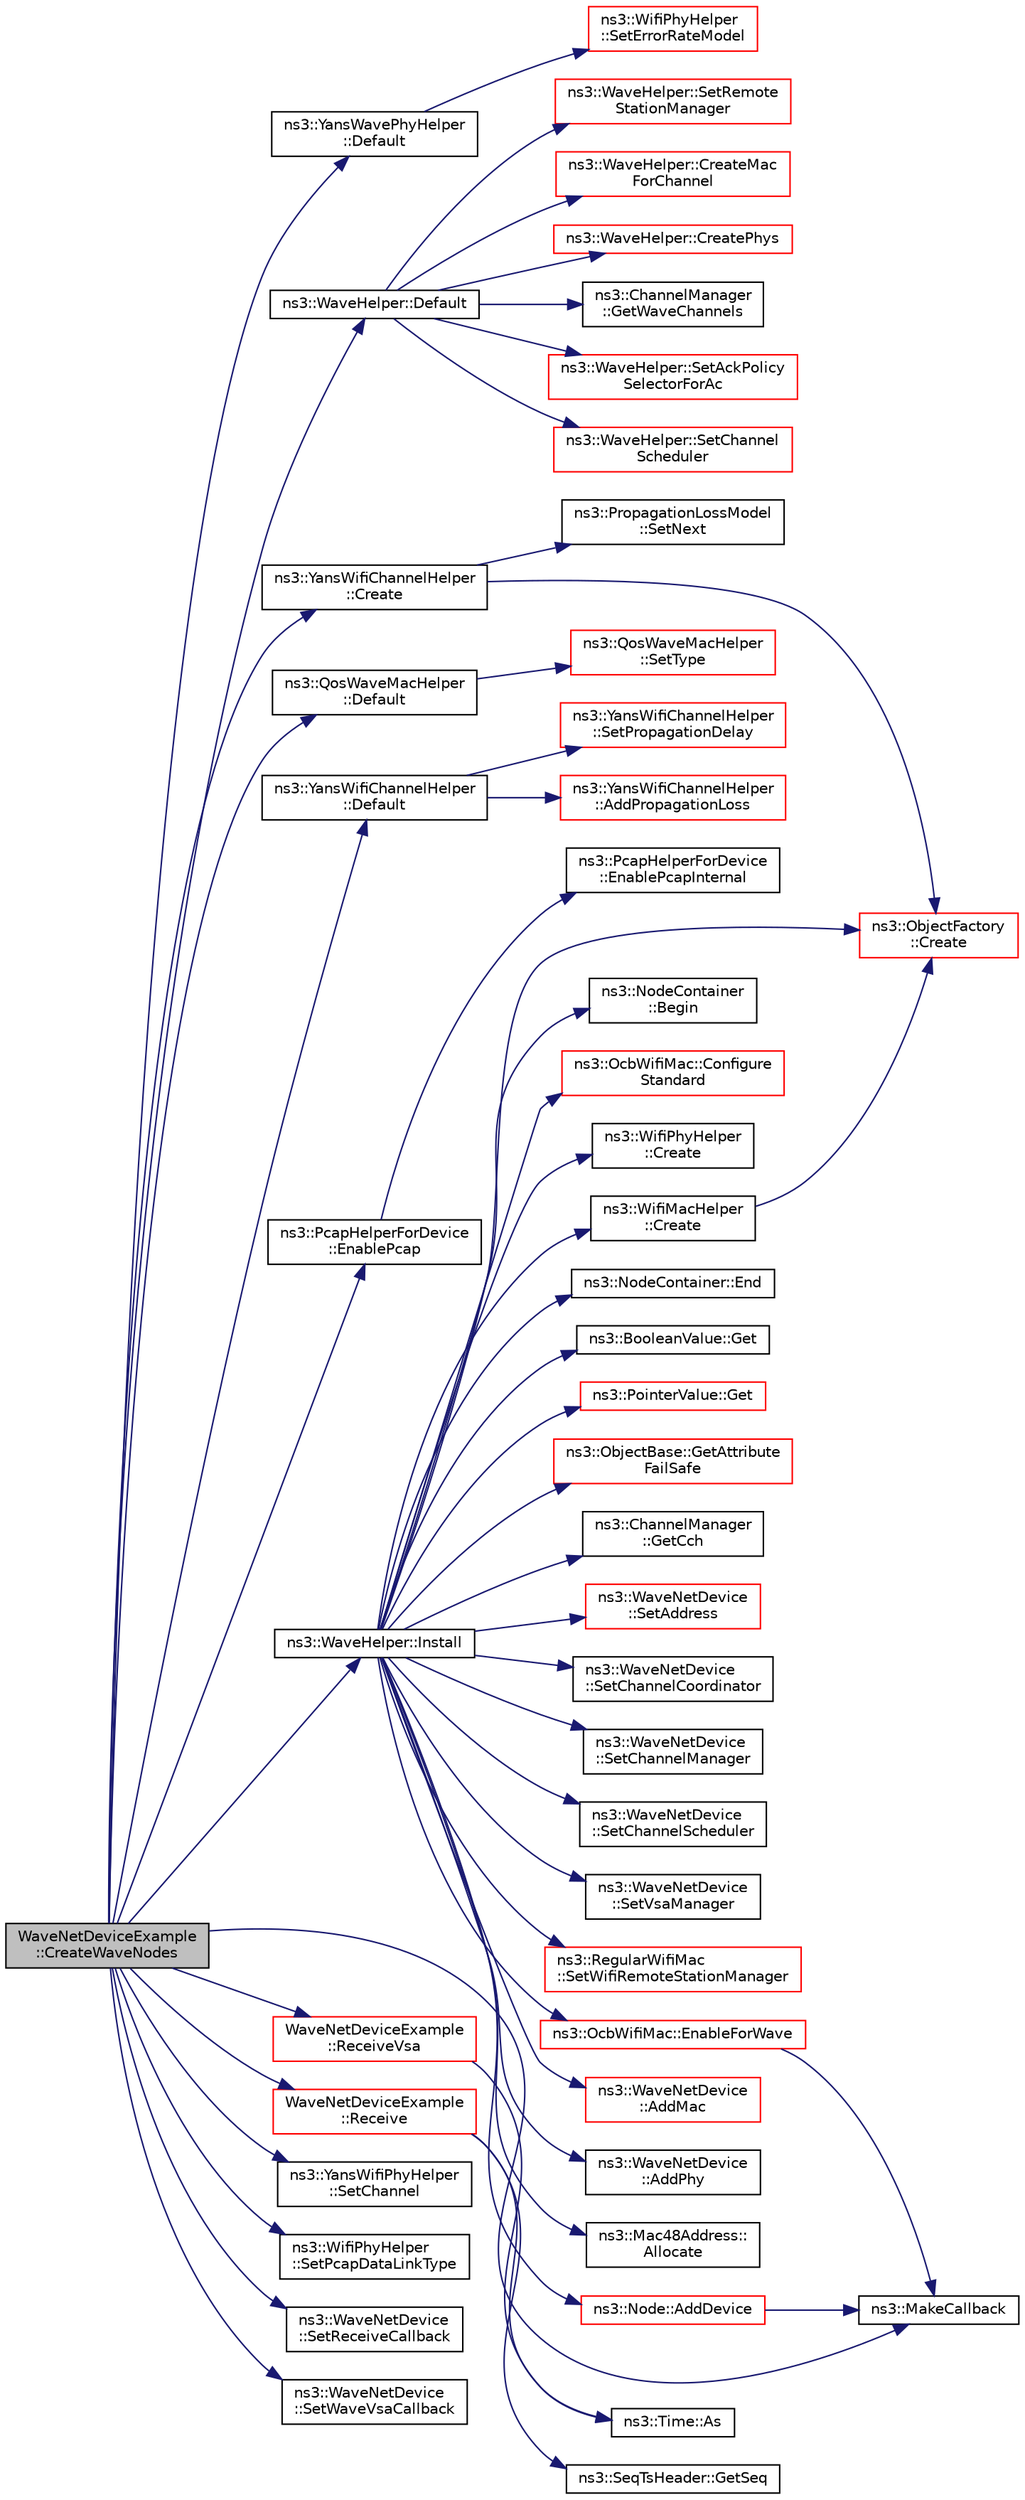 digraph "WaveNetDeviceExample::CreateWaveNodes"
{
 // LATEX_PDF_SIZE
  edge [fontname="Helvetica",fontsize="10",labelfontname="Helvetica",labelfontsize="10"];
  node [fontname="Helvetica",fontsize="10",shape=record];
  rankdir="LR";
  Node1 [label="WaveNetDeviceExample\l::CreateWaveNodes",height=0.2,width=0.4,color="black", fillcolor="grey75", style="filled", fontcolor="black",tooltip="Create WAVE nodes function."];
  Node1 -> Node2 [color="midnightblue",fontsize="10",style="solid",fontname="Helvetica"];
  Node2 [label="ns3::YansWifiChannelHelper\l::Create",height=0.2,width=0.4,color="black", fillcolor="white", style="filled",URL="$classns3_1_1_yans_wifi_channel_helper.html#a6bb01082fd42806a6b95e6684a4344d4",tooltip=" "];
  Node2 -> Node3 [color="midnightblue",fontsize="10",style="solid",fontname="Helvetica"];
  Node3 [label="ns3::ObjectFactory\l::Create",height=0.2,width=0.4,color="red", fillcolor="white", style="filled",URL="$classns3_1_1_object_factory.html#a52eda277f4aaab54266134ba48102ad7",tooltip="Create an Object instance of the configured TypeId."];
  Node2 -> Node33 [color="midnightblue",fontsize="10",style="solid",fontname="Helvetica"];
  Node33 [label="ns3::PropagationLossModel\l::SetNext",height=0.2,width=0.4,color="black", fillcolor="white", style="filled",URL="$classns3_1_1_propagation_loss_model.html#ac6d627f2eb09daa057de080615ac1013",tooltip="Enables a chain of loss models to act on the signal."];
  Node1 -> Node34 [color="midnightblue",fontsize="10",style="solid",fontname="Helvetica"];
  Node34 [label="ns3::YansWavePhyHelper\l::Default",height=0.2,width=0.4,color="black", fillcolor="white", style="filled",URL="$classns3_1_1_yans_wave_phy_helper.html#a485a05f89d1f42783b96e99072b3aec3",tooltip="Create a phy helper in a default working state."];
  Node34 -> Node35 [color="midnightblue",fontsize="10",style="solid",fontname="Helvetica"];
  Node35 [label="ns3::WifiPhyHelper\l::SetErrorRateModel",height=0.2,width=0.4,color="red", fillcolor="white", style="filled",URL="$classns3_1_1_wifi_phy_helper.html#a219d3ae5881842aa42ea341b985ce114",tooltip=" "];
  Node1 -> Node43 [color="midnightblue",fontsize="10",style="solid",fontname="Helvetica"];
  Node43 [label="ns3::WaveHelper::Default",height=0.2,width=0.4,color="black", fillcolor="white", style="filled",URL="$classns3_1_1_wave_helper.html#aa3b90ecb4657cdeaf77e67532dd2e690",tooltip=" "];
  Node43 -> Node44 [color="midnightblue",fontsize="10",style="solid",fontname="Helvetica"];
  Node44 [label="ns3::WaveHelper::CreateMac\lForChannel",height=0.2,width=0.4,color="red", fillcolor="white", style="filled",URL="$classns3_1_1_wave_helper.html#a5b8cefd9b90d0568e310423c80d7bb12",tooltip=" "];
  Node43 -> Node46 [color="midnightblue",fontsize="10",style="solid",fontname="Helvetica"];
  Node46 [label="ns3::WaveHelper::CreatePhys",height=0.2,width=0.4,color="red", fillcolor="white", style="filled",URL="$classns3_1_1_wave_helper.html#ade3e11bb39ee3530c48aabff5a4e352c",tooltip=" "];
  Node43 -> Node48 [color="midnightblue",fontsize="10",style="solid",fontname="Helvetica"];
  Node48 [label="ns3::ChannelManager\l::GetWaveChannels",height=0.2,width=0.4,color="black", fillcolor="white", style="filled",URL="$classns3_1_1_channel_manager.html#a4b4ce965b76235f8dc9fba47357908c3",tooltip=" "];
  Node43 -> Node49 [color="midnightblue",fontsize="10",style="solid",fontname="Helvetica"];
  Node49 [label="ns3::WaveHelper::SetAckPolicy\lSelectorForAc",height=0.2,width=0.4,color="red", fillcolor="white", style="filled",URL="$classns3_1_1_wave_helper.html#aac4c70b4cf9640a005f0cb92807c5600",tooltip=" "];
  Node43 -> Node50 [color="midnightblue",fontsize="10",style="solid",fontname="Helvetica"];
  Node50 [label="ns3::WaveHelper::SetChannel\lScheduler",height=0.2,width=0.4,color="red", fillcolor="white", style="filled",URL="$classns3_1_1_wave_helper.html#ae5a3a17be003de6ba1e7e436da6478c6",tooltip=" "];
  Node43 -> Node51 [color="midnightblue",fontsize="10",style="solid",fontname="Helvetica"];
  Node51 [label="ns3::WaveHelper::SetRemote\lStationManager",height=0.2,width=0.4,color="red", fillcolor="white", style="filled",URL="$classns3_1_1_wave_helper.html#adab4d73cf2f36e24d9861f9aef1ffe01",tooltip=" "];
  Node1 -> Node52 [color="midnightblue",fontsize="10",style="solid",fontname="Helvetica"];
  Node52 [label="ns3::QosWaveMacHelper\l::Default",height=0.2,width=0.4,color="black", fillcolor="white", style="filled",URL="$classns3_1_1_qos_wave_mac_helper.html#a12973824f14c56cc9109149c825b89f5",tooltip="Create a mac helper in a default working state."];
  Node52 -> Node53 [color="midnightblue",fontsize="10",style="solid",fontname="Helvetica"];
  Node53 [label="ns3::QosWaveMacHelper\l::SetType",height=0.2,width=0.4,color="red", fillcolor="white", style="filled",URL="$classns3_1_1_qos_wave_mac_helper.html#a010cf72e8f30cf32eb995b398e44de47",tooltip=" "];
  Node1 -> Node55 [color="midnightblue",fontsize="10",style="solid",fontname="Helvetica"];
  Node55 [label="ns3::YansWifiChannelHelper\l::Default",height=0.2,width=0.4,color="black", fillcolor="white", style="filled",URL="$classns3_1_1_yans_wifi_channel_helper.html#a9a7fb65955fd9eb046600b89292e8062",tooltip="Create a channel helper in a default working state."];
  Node55 -> Node56 [color="midnightblue",fontsize="10",style="solid",fontname="Helvetica"];
  Node56 [label="ns3::YansWifiChannelHelper\l::AddPropagationLoss",height=0.2,width=0.4,color="red", fillcolor="white", style="filled",URL="$classns3_1_1_yans_wifi_channel_helper.html#a71c64d54e148b43698c65736e1c77156",tooltip=" "];
  Node55 -> Node57 [color="midnightblue",fontsize="10",style="solid",fontname="Helvetica"];
  Node57 [label="ns3::YansWifiChannelHelper\l::SetPropagationDelay",height=0.2,width=0.4,color="red", fillcolor="white", style="filled",URL="$classns3_1_1_yans_wifi_channel_helper.html#a6b452ba53ccaee6ca000cc72ed9ea0fa",tooltip=" "];
  Node1 -> Node58 [color="midnightblue",fontsize="10",style="solid",fontname="Helvetica"];
  Node58 [label="ns3::PcapHelperForDevice\l::EnablePcap",height=0.2,width=0.4,color="black", fillcolor="white", style="filled",URL="$classns3_1_1_pcap_helper_for_device.html#a74866def9a881aa9d5c5be1225a26722",tooltip="Enable pcap output the indicated net device."];
  Node58 -> Node59 [color="midnightblue",fontsize="10",style="solid",fontname="Helvetica"];
  Node59 [label="ns3::PcapHelperForDevice\l::EnablePcapInternal",height=0.2,width=0.4,color="black", fillcolor="white", style="filled",URL="$classns3_1_1_pcap_helper_for_device.html#aae5c1fa77e45af342b1e3f70bf604e0f",tooltip="Enable pcap output the indicated net device."];
  Node1 -> Node60 [color="midnightblue",fontsize="10",style="solid",fontname="Helvetica"];
  Node60 [label="ns3::WaveHelper::Install",height=0.2,width=0.4,color="black", fillcolor="white", style="filled",URL="$classns3_1_1_wave_helper.html#a31155675aae4cc3ca5320664f15a967d",tooltip=" "];
  Node60 -> Node61 [color="midnightblue",fontsize="10",style="solid",fontname="Helvetica"];
  Node61 [label="ns3::Node::AddDevice",height=0.2,width=0.4,color="red", fillcolor="white", style="filled",URL="$classns3_1_1_node.html#a42ff83ee1d5d1649c770d3f5b62375de",tooltip="Associate a NetDevice to this node."];
  Node61 -> Node65 [color="midnightblue",fontsize="10",style="solid",fontname="Helvetica"];
  Node65 [label="ns3::MakeCallback",height=0.2,width=0.4,color="black", fillcolor="white", style="filled",URL="$namespacens3.html#af1dde3c04374147fca0cfe3b0766d664",tooltip="Build Callbacks for class method members which take varying numbers of arguments and potentially retu..."];
  Node60 -> Node98 [color="midnightblue",fontsize="10",style="solid",fontname="Helvetica"];
  Node98 [label="ns3::WaveNetDevice\l::AddMac",height=0.2,width=0.4,color="red", fillcolor="white", style="filled",URL="$classns3_1_1_wave_net_device.html#a1c2c9c7feb2a647396934f2b538afd1b",tooltip=" "];
  Node60 -> Node99 [color="midnightblue",fontsize="10",style="solid",fontname="Helvetica"];
  Node99 [label="ns3::WaveNetDevice\l::AddPhy",height=0.2,width=0.4,color="black", fillcolor="white", style="filled",URL="$classns3_1_1_wave_net_device.html#a067a76c0ee75baca3d269038645780da",tooltip=" "];
  Node60 -> Node100 [color="midnightblue",fontsize="10",style="solid",fontname="Helvetica"];
  Node100 [label="ns3::Mac48Address::\lAllocate",height=0.2,width=0.4,color="black", fillcolor="white", style="filled",URL="$classns3_1_1_mac48_address.html#a203b53c035649c0d4881fa1115aa2cdb",tooltip="Allocate a new Mac48Address."];
  Node60 -> Node101 [color="midnightblue",fontsize="10",style="solid",fontname="Helvetica"];
  Node101 [label="ns3::NodeContainer\l::Begin",height=0.2,width=0.4,color="black", fillcolor="white", style="filled",URL="$classns3_1_1_node_container.html#a2bfe1f50688c96e0888b1907e1e2f324",tooltip="Get an iterator which refers to the first Node in the container."];
  Node60 -> Node102 [color="midnightblue",fontsize="10",style="solid",fontname="Helvetica"];
  Node102 [label="ns3::OcbWifiMac::Configure\lStandard",height=0.2,width=0.4,color="red", fillcolor="white", style="filled",URL="$classns3_1_1_ocb_wifi_mac.html#af21336a3b77cc623fdc2b5b703b63dab",tooltip=" "];
  Node60 -> Node114 [color="midnightblue",fontsize="10",style="solid",fontname="Helvetica"];
  Node114 [label="ns3::WifiMacHelper\l::Create",height=0.2,width=0.4,color="black", fillcolor="white", style="filled",URL="$classns3_1_1_wifi_mac_helper.html#a66354d7a3bdbaf1c785a32647dabc1f2",tooltip=" "];
  Node114 -> Node3 [color="midnightblue",fontsize="10",style="solid",fontname="Helvetica"];
  Node60 -> Node115 [color="midnightblue",fontsize="10",style="solid",fontname="Helvetica"];
  Node115 [label="ns3::WifiPhyHelper\l::Create",height=0.2,width=0.4,color="black", fillcolor="white", style="filled",URL="$classns3_1_1_wifi_phy_helper.html#a0f7f4ce41ebe74cbba4f89bc9a9fec8e",tooltip=" "];
  Node60 -> Node3 [color="midnightblue",fontsize="10",style="solid",fontname="Helvetica"];
  Node60 -> Node116 [color="midnightblue",fontsize="10",style="solid",fontname="Helvetica"];
  Node116 [label="ns3::OcbWifiMac::EnableForWave",height=0.2,width=0.4,color="red", fillcolor="white", style="filled",URL="$classns3_1_1_ocb_wifi_mac.html#a7da6015f1bb04ffbb0974f9c94ccf988",tooltip=" "];
  Node116 -> Node65 [color="midnightblue",fontsize="10",style="solid",fontname="Helvetica"];
  Node60 -> Node192 [color="midnightblue",fontsize="10",style="solid",fontname="Helvetica"];
  Node192 [label="ns3::NodeContainer::End",height=0.2,width=0.4,color="black", fillcolor="white", style="filled",URL="$classns3_1_1_node_container.html#a4904853b5d3e86f622a2ef8b4e959e08",tooltip="Get an iterator which indicates past-the-last Node in the container."];
  Node60 -> Node193 [color="midnightblue",fontsize="10",style="solid",fontname="Helvetica"];
  Node193 [label="ns3::BooleanValue::Get",height=0.2,width=0.4,color="black", fillcolor="white", style="filled",URL="$classns3_1_1_boolean_value.html#a9a4461490f9b71d99b07bb73993f0f00",tooltip=" "];
  Node60 -> Node194 [color="midnightblue",fontsize="10",style="solid",fontname="Helvetica"];
  Node194 [label="ns3::PointerValue::Get",height=0.2,width=0.4,color="red", fillcolor="white", style="filled",URL="$classns3_1_1_pointer_value.html#a13334c3a4ada0f439bdad5190a0994c7",tooltip=" "];
  Node60 -> Node195 [color="midnightblue",fontsize="10",style="solid",fontname="Helvetica"];
  Node195 [label="ns3::ObjectBase::GetAttribute\lFailSafe",height=0.2,width=0.4,color="red", fillcolor="white", style="filled",URL="$classns3_1_1_object_base.html#a79b981cfd59c1fa1ae62854b975f0a06",tooltip="Get the value of an attribute without raising erros."];
  Node60 -> Node196 [color="midnightblue",fontsize="10",style="solid",fontname="Helvetica"];
  Node196 [label="ns3::ChannelManager\l::GetCch",height=0.2,width=0.4,color="black", fillcolor="white", style="filled",URL="$classns3_1_1_channel_manager.html#adbf5775f7d647b14c14fdcdbb00f67d0",tooltip=" "];
  Node60 -> Node197 [color="midnightblue",fontsize="10",style="solid",fontname="Helvetica"];
  Node197 [label="ns3::WaveNetDevice\l::SetAddress",height=0.2,width=0.4,color="red", fillcolor="white", style="filled",URL="$classns3_1_1_wave_net_device.html#af398bddb4768c86bdd1cb37ca1963eca",tooltip="Set the address of this interface."];
  Node60 -> Node201 [color="midnightblue",fontsize="10",style="solid",fontname="Helvetica"];
  Node201 [label="ns3::WaveNetDevice\l::SetChannelCoordinator",height=0.2,width=0.4,color="black", fillcolor="white", style="filled",URL="$classns3_1_1_wave_net_device.html#a0bd0431f70e5ea68ae818650b6ff06d8",tooltip=" "];
  Node60 -> Node202 [color="midnightblue",fontsize="10",style="solid",fontname="Helvetica"];
  Node202 [label="ns3::WaveNetDevice\l::SetChannelManager",height=0.2,width=0.4,color="black", fillcolor="white", style="filled",URL="$classns3_1_1_wave_net_device.html#acc72aa6c137e1c78c6e5bc3c19973ef4",tooltip=" "];
  Node60 -> Node203 [color="midnightblue",fontsize="10",style="solid",fontname="Helvetica"];
  Node203 [label="ns3::WaveNetDevice\l::SetChannelScheduler",height=0.2,width=0.4,color="black", fillcolor="white", style="filled",URL="$classns3_1_1_wave_net_device.html#a3aa4f3edcb781fca5306e817315cd31b",tooltip=" "];
  Node60 -> Node204 [color="midnightblue",fontsize="10",style="solid",fontname="Helvetica"];
  Node204 [label="ns3::WaveNetDevice\l::SetVsaManager",height=0.2,width=0.4,color="black", fillcolor="white", style="filled",URL="$classns3_1_1_wave_net_device.html#a67b70adf83f3029059e45b8f99901b9d",tooltip=" "];
  Node60 -> Node205 [color="midnightblue",fontsize="10",style="solid",fontname="Helvetica"];
  Node205 [label="ns3::RegularWifiMac\l::SetWifiRemoteStationManager",height=0.2,width=0.4,color="red", fillcolor="white", style="filled",URL="$classns3_1_1_regular_wifi_mac.html#a2519a6cbda45d3fd449d41c5f889d42b",tooltip=" "];
  Node1 -> Node65 [color="midnightblue",fontsize="10",style="solid",fontname="Helvetica"];
  Node1 -> Node207 [color="midnightblue",fontsize="10",style="solid",fontname="Helvetica"];
  Node207 [label="WaveNetDeviceExample\l::Receive",height=0.2,width=0.4,color="red", fillcolor="white", style="filled",URL="$class_wave_net_device_example.html#a2c05ff92e57bc7f5fe4e4417e8e7afe5",tooltip="Receive function."];
  Node207 -> Node73 [color="midnightblue",fontsize="10",style="solid",fontname="Helvetica"];
  Node73 [label="ns3::Time::As",height=0.2,width=0.4,color="black", fillcolor="white", style="filled",URL="$classns3_1_1_time.html#ad5198e31c2512226ca0e58b31fad7fd0",tooltip="Attach a unit to a Time, to facilitate output in a specific unit."];
  Node207 -> Node208 [color="midnightblue",fontsize="10",style="solid",fontname="Helvetica"];
  Node208 [label="ns3::SeqTsHeader::GetSeq",height=0.2,width=0.4,color="black", fillcolor="white", style="filled",URL="$classns3_1_1_seq_ts_header.html#a83ad37711f6aa287d029669d1586337a",tooltip=" "];
  Node1 -> Node211 [color="midnightblue",fontsize="10",style="solid",fontname="Helvetica"];
  Node211 [label="WaveNetDeviceExample\l::ReceiveVsa",height=0.2,width=0.4,color="red", fillcolor="white", style="filled",URL="$class_wave_net_device_example.html#aec850cc02853faa2ae58442f7b4ea939",tooltip="Receive VSA function."];
  Node211 -> Node73 [color="midnightblue",fontsize="10",style="solid",fontname="Helvetica"];
  Node1 -> Node212 [color="midnightblue",fontsize="10",style="solid",fontname="Helvetica"];
  Node212 [label="ns3::YansWifiPhyHelper\l::SetChannel",height=0.2,width=0.4,color="black", fillcolor="white", style="filled",URL="$classns3_1_1_yans_wifi_phy_helper.html#ad2e9a27587dd4ff320435c93cc2676de",tooltip=" "];
  Node1 -> Node213 [color="midnightblue",fontsize="10",style="solid",fontname="Helvetica"];
  Node213 [label="ns3::WifiPhyHelper\l::SetPcapDataLinkType",height=0.2,width=0.4,color="black", fillcolor="white", style="filled",URL="$classns3_1_1_wifi_phy_helper.html#a045d67b114758c457711391dc55dcf9d",tooltip="Set the data link type of PCAP traces to be used."];
  Node1 -> Node214 [color="midnightblue",fontsize="10",style="solid",fontname="Helvetica"];
  Node214 [label="ns3::WaveNetDevice\l::SetReceiveCallback",height=0.2,width=0.4,color="black", fillcolor="white", style="filled",URL="$classns3_1_1_wave_net_device.html#a98a6505182abba177a0ab348356301d8",tooltip=" "];
  Node1 -> Node215 [color="midnightblue",fontsize="10",style="solid",fontname="Helvetica"];
  Node215 [label="ns3::WaveNetDevice\l::SetWaveVsaCallback",height=0.2,width=0.4,color="black", fillcolor="white", style="filled",URL="$classns3_1_1_wave_net_device.html#ab728ae9b274726d36112367b59a3906d",tooltip=" "];
}
